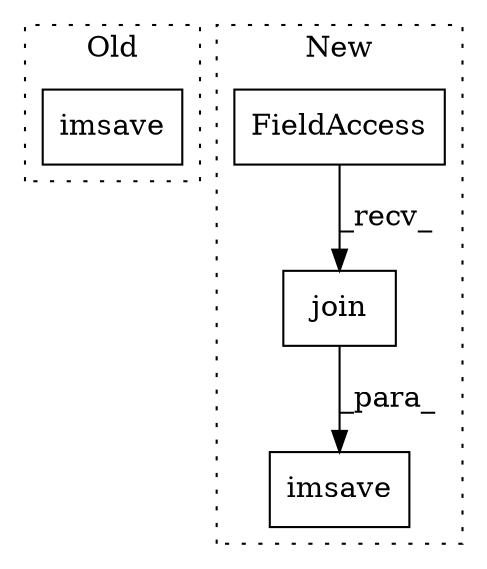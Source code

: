digraph G {
subgraph cluster0 {
1 [label="imsave" a="32" s="6904,6934" l="7,1" shape="box"];
label = "Old";
style="dotted";
}
subgraph cluster1 {
2 [label="join" a="32" s="6235,6246" l="5,1" shape="box"];
3 [label="FieldAccess" a="22" s="6227" l="7" shape="box"];
4 [label="imsave" a="32" s="6220,6247" l="7,1" shape="box"];
label = "New";
style="dotted";
}
2 -> 4 [label="_para_"];
3 -> 2 [label="_recv_"];
}